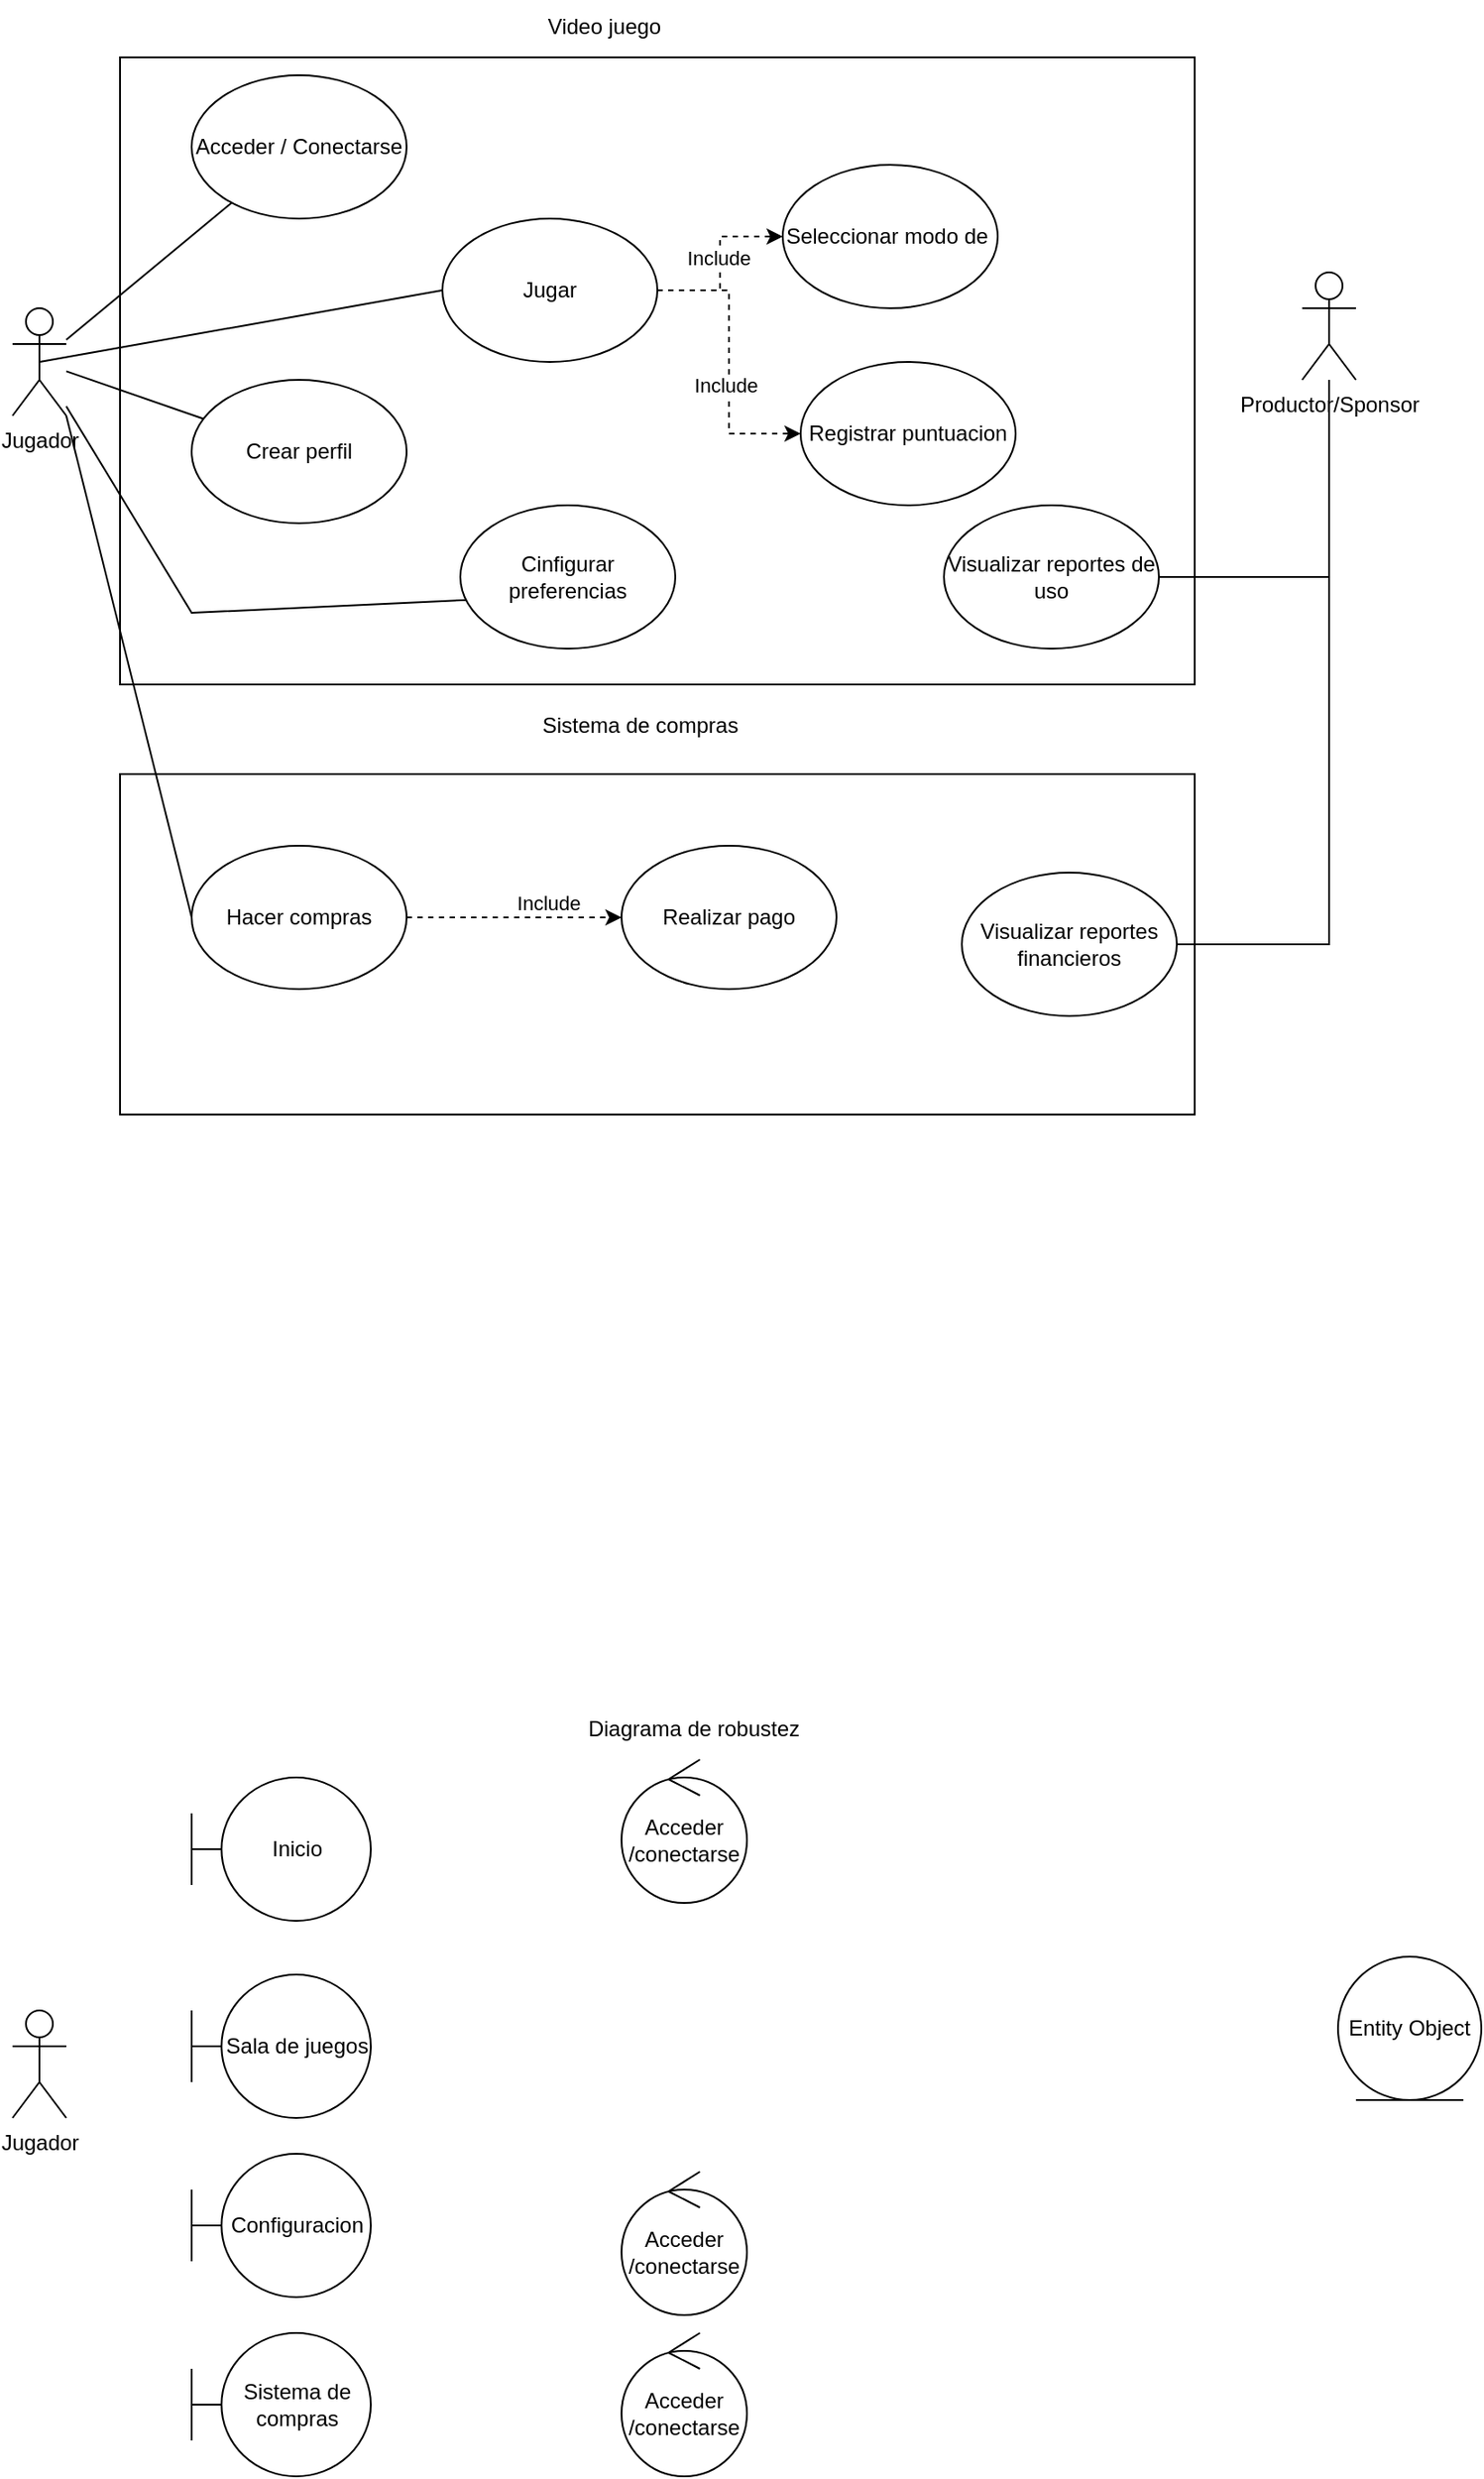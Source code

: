 <mxfile version="24.7.17">
  <diagram name="Page-1" id="NE_QDzCsGQ2IUwWmbjlV">
    <mxGraphModel dx="1229" dy="773" grid="1" gridSize="10" guides="1" tooltips="1" connect="1" arrows="1" fold="1" page="1" pageScale="1" pageWidth="850" pageHeight="1100" math="0" shadow="0">
      <root>
        <mxCell id="0" />
        <mxCell id="1" parent="0" />
        <mxCell id="tEenduS5illh0GwvhTWt-1" value="" style="rounded=0;whiteSpace=wrap;html=1;" vertex="1" parent="1">
          <mxGeometry x="100" y="40" width="600" height="350" as="geometry" />
        </mxCell>
        <mxCell id="tEenduS5illh0GwvhTWt-2" value="Jugador&lt;div&gt;&lt;br&gt;&lt;/div&gt;" style="shape=umlActor;verticalLabelPosition=bottom;verticalAlign=top;html=1;outlineConnect=0;" vertex="1" parent="1">
          <mxGeometry x="40" y="180" width="30" height="60" as="geometry" />
        </mxCell>
        <mxCell id="tEenduS5illh0GwvhTWt-3" value="Productor/Sponsor" style="shape=umlActor;verticalLabelPosition=bottom;verticalAlign=top;html=1;outlineConnect=0;" vertex="1" parent="1">
          <mxGeometry x="760" y="160" width="30" height="60" as="geometry" />
        </mxCell>
        <mxCell id="tEenduS5illh0GwvhTWt-4" value="Acceder / Conectarse" style="ellipse;whiteSpace=wrap;html=1;" vertex="1" parent="1">
          <mxGeometry x="140" y="50" width="120" height="80" as="geometry" />
        </mxCell>
        <mxCell id="tEenduS5illh0GwvhTWt-15" style="edgeStyle=orthogonalEdgeStyle;rounded=0;orthogonalLoop=1;jettySize=auto;html=1;entryX=0;entryY=0.5;entryDx=0;entryDy=0;dashed=1;" edge="1" parent="1" source="tEenduS5illh0GwvhTWt-5" target="tEenduS5illh0GwvhTWt-9">
          <mxGeometry relative="1" as="geometry" />
        </mxCell>
        <mxCell id="tEenduS5illh0GwvhTWt-20" value="Include" style="edgeLabel;html=1;align=center;verticalAlign=middle;resizable=0;points=[];" vertex="1" connectable="0" parent="tEenduS5illh0GwvhTWt-15">
          <mxGeometry x="0.074" y="1" relative="1" as="geometry">
            <mxPoint as="offset" />
          </mxGeometry>
        </mxCell>
        <mxCell id="tEenduS5illh0GwvhTWt-16" style="edgeStyle=orthogonalEdgeStyle;rounded=0;orthogonalLoop=1;jettySize=auto;html=1;dashed=1;" edge="1" parent="1" source="tEenduS5illh0GwvhTWt-5" target="tEenduS5illh0GwvhTWt-8">
          <mxGeometry relative="1" as="geometry" />
        </mxCell>
        <mxCell id="tEenduS5illh0GwvhTWt-19" value="Include" style="edgeLabel;html=1;align=center;verticalAlign=middle;resizable=0;points=[];" vertex="1" connectable="0" parent="tEenduS5illh0GwvhTWt-16">
          <mxGeometry x="0.154" y="-2" relative="1" as="geometry">
            <mxPoint as="offset" />
          </mxGeometry>
        </mxCell>
        <mxCell id="tEenduS5illh0GwvhTWt-5" value="Jugar" style="ellipse;whiteSpace=wrap;html=1;" vertex="1" parent="1">
          <mxGeometry x="280" y="130" width="120" height="80" as="geometry" />
        </mxCell>
        <mxCell id="tEenduS5illh0GwvhTWt-6" value="Crear perfil" style="ellipse;whiteSpace=wrap;html=1;" vertex="1" parent="1">
          <mxGeometry x="140" y="220" width="120" height="80" as="geometry" />
        </mxCell>
        <mxCell id="tEenduS5illh0GwvhTWt-7" value="Cinfigurar preferencias" style="ellipse;whiteSpace=wrap;html=1;" vertex="1" parent="1">
          <mxGeometry x="290" y="290" width="120" height="80" as="geometry" />
        </mxCell>
        <mxCell id="tEenduS5illh0GwvhTWt-8" value="Registrar puntuacion" style="ellipse;whiteSpace=wrap;html=1;" vertex="1" parent="1">
          <mxGeometry x="480" y="210" width="120" height="80" as="geometry" />
        </mxCell>
        <mxCell id="tEenduS5illh0GwvhTWt-9" value="Seleccionar modo de&amp;nbsp;" style="ellipse;whiteSpace=wrap;html=1;" vertex="1" parent="1">
          <mxGeometry x="470" y="100" width="120" height="80" as="geometry" />
        </mxCell>
        <mxCell id="tEenduS5illh0GwvhTWt-10" value="" style="endArrow=none;html=1;rounded=0;exitX=0.029;exitY=0.661;exitDx=0;exitDy=0;exitPerimeter=0;" edge="1" parent="1" source="tEenduS5illh0GwvhTWt-7" target="tEenduS5illh0GwvhTWt-2">
          <mxGeometry width="50" height="50" relative="1" as="geometry">
            <mxPoint x="400" y="320" as="sourcePoint" />
            <mxPoint x="450" y="270" as="targetPoint" />
            <Array as="points">
              <mxPoint x="140" y="350" />
            </Array>
          </mxGeometry>
        </mxCell>
        <mxCell id="tEenduS5illh0GwvhTWt-11" value="" style="endArrow=none;html=1;rounded=0;" edge="1" parent="1" source="tEenduS5illh0GwvhTWt-6" target="tEenduS5illh0GwvhTWt-2">
          <mxGeometry width="50" height="50" relative="1" as="geometry">
            <mxPoint x="130" y="290" as="sourcePoint" />
            <mxPoint x="180" y="240" as="targetPoint" />
          </mxGeometry>
        </mxCell>
        <mxCell id="tEenduS5illh0GwvhTWt-13" value="" style="endArrow=none;html=1;rounded=0;" edge="1" parent="1" source="tEenduS5illh0GwvhTWt-2" target="tEenduS5illh0GwvhTWt-4">
          <mxGeometry width="50" height="50" relative="1" as="geometry">
            <mxPoint x="400" y="320" as="sourcePoint" />
            <mxPoint x="450" y="270" as="targetPoint" />
          </mxGeometry>
        </mxCell>
        <mxCell id="tEenduS5illh0GwvhTWt-14" value="" style="endArrow=none;html=1;rounded=0;exitX=0.5;exitY=0.5;exitDx=0;exitDy=0;exitPerimeter=0;entryX=0;entryY=0.5;entryDx=0;entryDy=0;" edge="1" parent="1" source="tEenduS5illh0GwvhTWt-2" target="tEenduS5illh0GwvhTWt-5">
          <mxGeometry width="50" height="50" relative="1" as="geometry">
            <mxPoint x="400" y="320" as="sourcePoint" />
            <mxPoint x="450" y="270" as="targetPoint" />
          </mxGeometry>
        </mxCell>
        <mxCell id="tEenduS5illh0GwvhTWt-18" style="edgeStyle=orthogonalEdgeStyle;rounded=0;orthogonalLoop=1;jettySize=auto;html=1;endArrow=none;endFill=0;" edge="1" parent="1" source="tEenduS5illh0GwvhTWt-17" target="tEenduS5illh0GwvhTWt-3">
          <mxGeometry relative="1" as="geometry" />
        </mxCell>
        <mxCell id="tEenduS5illh0GwvhTWt-17" value="Visualizar reportes de uso" style="ellipse;whiteSpace=wrap;html=1;" vertex="1" parent="1">
          <mxGeometry x="560" y="290" width="120" height="80" as="geometry" />
        </mxCell>
        <mxCell id="tEenduS5illh0GwvhTWt-21" value="Video juego" style="text;html=1;align=center;verticalAlign=middle;resizable=0;points=[];autosize=1;strokeColor=none;fillColor=none;" vertex="1" parent="1">
          <mxGeometry x="325" y="8" width="90" height="30" as="geometry" />
        </mxCell>
        <mxCell id="tEenduS5illh0GwvhTWt-22" value="Sistema de compras" style="text;html=1;align=center;verticalAlign=middle;resizable=0;points=[];autosize=1;strokeColor=none;fillColor=none;" vertex="1" parent="1">
          <mxGeometry x="325" y="398" width="130" height="30" as="geometry" />
        </mxCell>
        <mxCell id="tEenduS5illh0GwvhTWt-24" value="" style="rounded=0;whiteSpace=wrap;html=1;" vertex="1" parent="1">
          <mxGeometry x="100" y="440" width="600" height="190" as="geometry" />
        </mxCell>
        <mxCell id="tEenduS5illh0GwvhTWt-28" style="edgeStyle=orthogonalEdgeStyle;rounded=0;orthogonalLoop=1;jettySize=auto;html=1;dashed=1;" edge="1" parent="1" source="tEenduS5illh0GwvhTWt-25" target="tEenduS5illh0GwvhTWt-26">
          <mxGeometry relative="1" as="geometry" />
        </mxCell>
        <mxCell id="tEenduS5illh0GwvhTWt-29" value="Include" style="edgeLabel;html=1;align=center;verticalAlign=middle;resizable=0;points=[];" vertex="1" connectable="0" parent="tEenduS5illh0GwvhTWt-28">
          <mxGeometry x="0.319" y="8" relative="1" as="geometry">
            <mxPoint as="offset" />
          </mxGeometry>
        </mxCell>
        <mxCell id="tEenduS5illh0GwvhTWt-25" value="Hacer compras" style="ellipse;whiteSpace=wrap;html=1;" vertex="1" parent="1">
          <mxGeometry x="140" y="480" width="120" height="80" as="geometry" />
        </mxCell>
        <mxCell id="tEenduS5illh0GwvhTWt-26" value="Realizar pago" style="ellipse;whiteSpace=wrap;html=1;" vertex="1" parent="1">
          <mxGeometry x="380" y="480" width="120" height="80" as="geometry" />
        </mxCell>
        <mxCell id="tEenduS5illh0GwvhTWt-30" style="edgeStyle=orthogonalEdgeStyle;rounded=0;orthogonalLoop=1;jettySize=auto;html=1;endArrow=none;endFill=0;" edge="1" parent="1" source="tEenduS5illh0GwvhTWt-27" target="tEenduS5illh0GwvhTWt-3">
          <mxGeometry relative="1" as="geometry" />
        </mxCell>
        <mxCell id="tEenduS5illh0GwvhTWt-27" value="Visualizar reportes financieros" style="ellipse;whiteSpace=wrap;html=1;" vertex="1" parent="1">
          <mxGeometry x="570" y="495" width="120" height="80" as="geometry" />
        </mxCell>
        <mxCell id="tEenduS5illh0GwvhTWt-31" value="" style="endArrow=none;html=1;rounded=0;entryX=0;entryY=0.5;entryDx=0;entryDy=0;exitX=1;exitY=1;exitDx=0;exitDy=0;exitPerimeter=0;" edge="1" parent="1" source="tEenduS5illh0GwvhTWt-2" target="tEenduS5illh0GwvhTWt-25">
          <mxGeometry width="50" height="50" relative="1" as="geometry">
            <mxPoint x="400" y="320" as="sourcePoint" />
            <mxPoint x="450" y="270" as="targetPoint" />
          </mxGeometry>
        </mxCell>
        <mxCell id="tEenduS5illh0GwvhTWt-32" value="Jugador&lt;div&gt;&lt;br&gt;&lt;/div&gt;" style="shape=umlActor;verticalLabelPosition=bottom;verticalAlign=top;html=1;outlineConnect=0;" vertex="1" parent="1">
          <mxGeometry x="40" y="1130" width="30" height="60" as="geometry" />
        </mxCell>
        <mxCell id="tEenduS5illh0GwvhTWt-33" value="Inicio" style="shape=umlBoundary;whiteSpace=wrap;html=1;" vertex="1" parent="1">
          <mxGeometry x="140" y="1000" width="100" height="80" as="geometry" />
        </mxCell>
        <mxCell id="tEenduS5illh0GwvhTWt-34" value="Entity Object" style="ellipse;shape=umlEntity;whiteSpace=wrap;html=1;" vertex="1" parent="1">
          <mxGeometry x="780" y="1100" width="80" height="80" as="geometry" />
        </mxCell>
        <mxCell id="tEenduS5illh0GwvhTWt-35" value="Acceder&lt;div&gt;/conectarse&lt;/div&gt;" style="ellipse;shape=umlControl;whiteSpace=wrap;html=1;" vertex="1" parent="1">
          <mxGeometry x="380" y="990" width="70" height="80" as="geometry" />
        </mxCell>
        <mxCell id="tEenduS5illh0GwvhTWt-39" value="Diagrama de robustez" style="text;html=1;align=center;verticalAlign=middle;resizable=0;points=[];autosize=1;strokeColor=none;fillColor=none;" vertex="1" parent="1">
          <mxGeometry x="350" y="958" width="140" height="30" as="geometry" />
        </mxCell>
        <mxCell id="tEenduS5illh0GwvhTWt-40" value="Sala de juegos" style="shape=umlBoundary;whiteSpace=wrap;html=1;" vertex="1" parent="1">
          <mxGeometry x="140" y="1110" width="100" height="80" as="geometry" />
        </mxCell>
        <mxCell id="tEenduS5illh0GwvhTWt-41" value="Configuracion" style="shape=umlBoundary;whiteSpace=wrap;html=1;" vertex="1" parent="1">
          <mxGeometry x="140" y="1210" width="100" height="80" as="geometry" />
        </mxCell>
        <mxCell id="tEenduS5illh0GwvhTWt-42" value="Sistema de compras" style="shape=umlBoundary;whiteSpace=wrap;html=1;" vertex="1" parent="1">
          <mxGeometry x="140" y="1310" width="100" height="80" as="geometry" />
        </mxCell>
        <mxCell id="tEenduS5illh0GwvhTWt-43" value="Acceder&lt;div&gt;/conectarse&lt;/div&gt;" style="ellipse;shape=umlControl;whiteSpace=wrap;html=1;" vertex="1" parent="1">
          <mxGeometry x="380" y="1220" width="70" height="80" as="geometry" />
        </mxCell>
        <mxCell id="tEenduS5illh0GwvhTWt-44" value="Acceder&lt;div&gt;/conectarse&lt;/div&gt;" style="ellipse;shape=umlControl;whiteSpace=wrap;html=1;" vertex="1" parent="1">
          <mxGeometry x="380" y="1310" width="70" height="80" as="geometry" />
        </mxCell>
      </root>
    </mxGraphModel>
  </diagram>
</mxfile>
